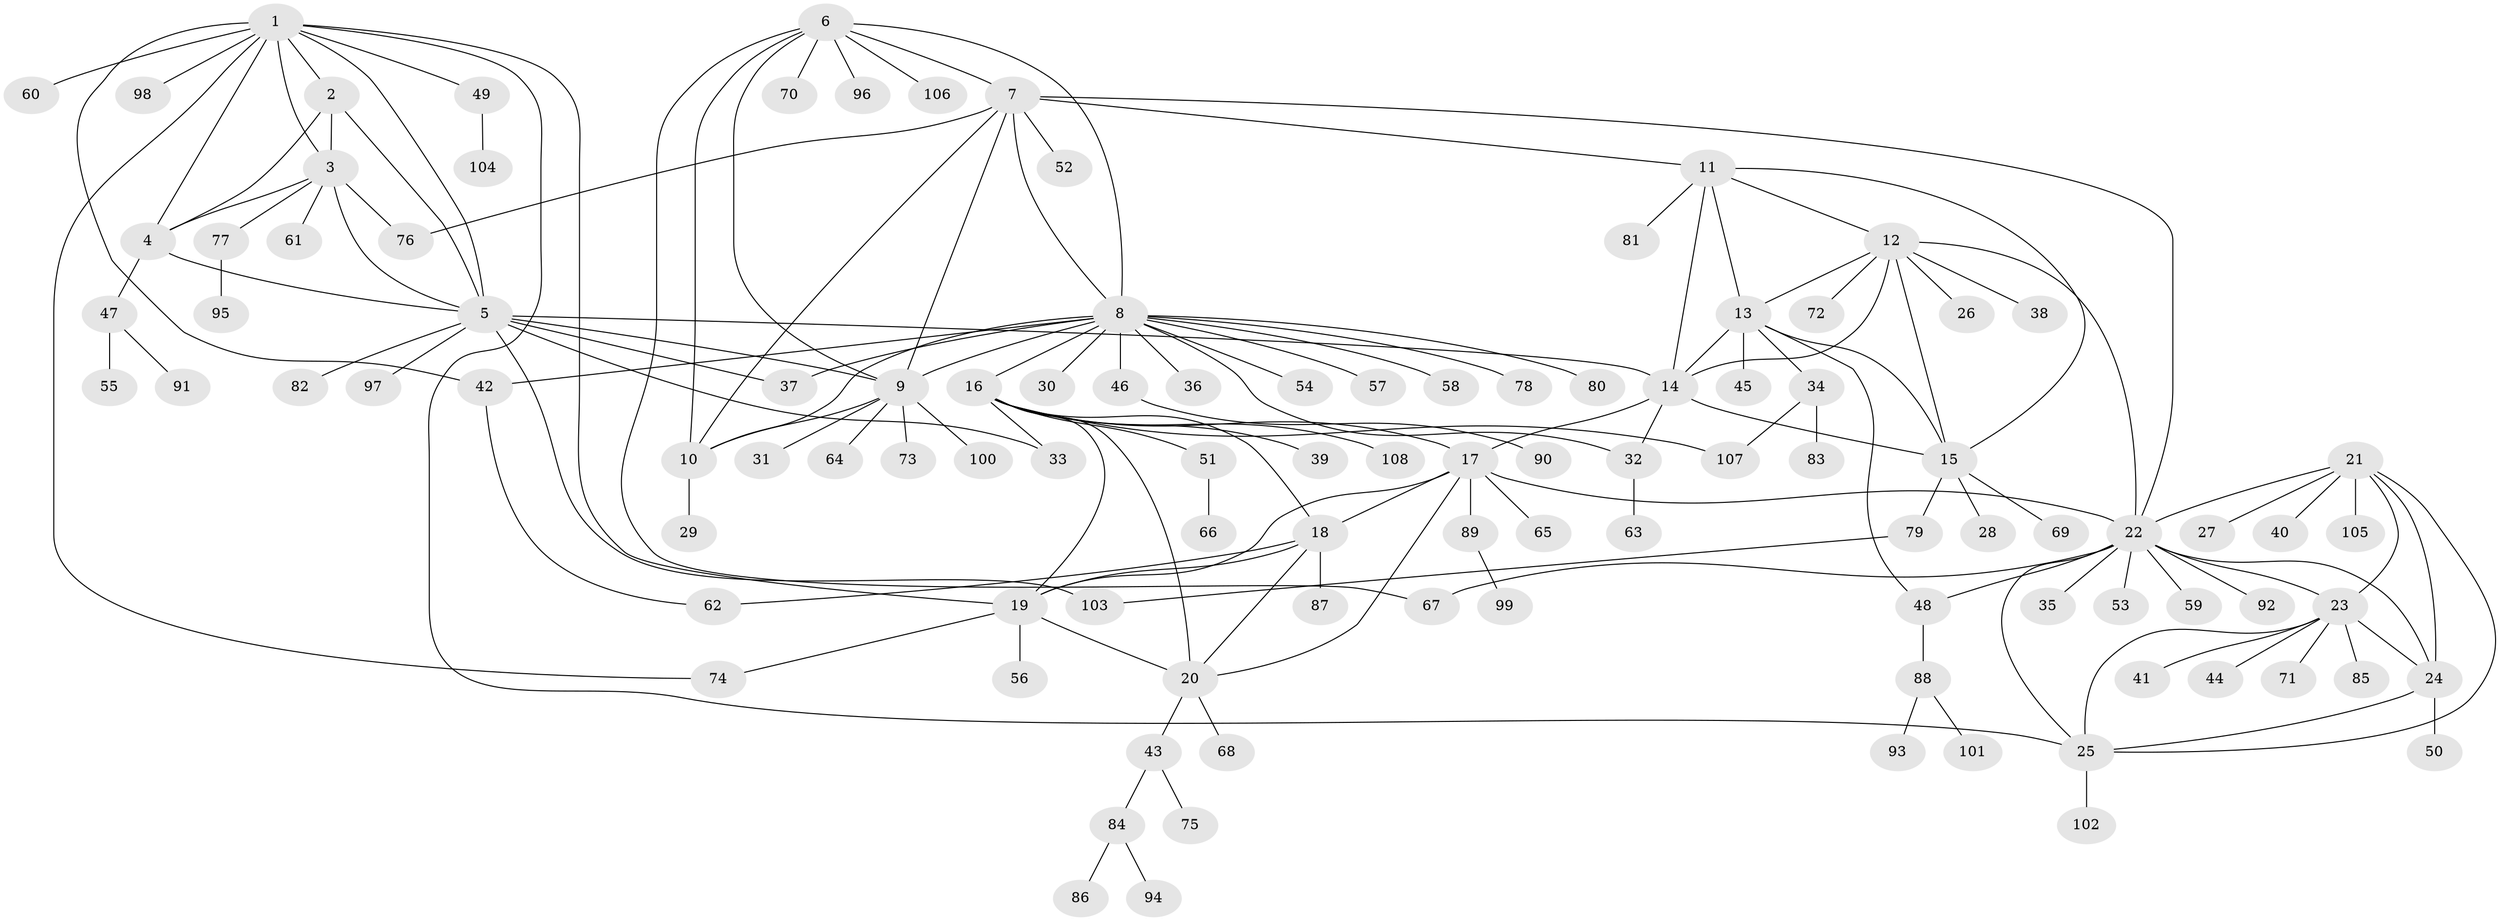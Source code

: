 // Generated by graph-tools (version 1.1) at 2025/02/03/09/25 03:02:52]
// undirected, 108 vertices, 154 edges
graph export_dot {
graph [start="1"]
  node [color=gray90,style=filled];
  1;
  2;
  3;
  4;
  5;
  6;
  7;
  8;
  9;
  10;
  11;
  12;
  13;
  14;
  15;
  16;
  17;
  18;
  19;
  20;
  21;
  22;
  23;
  24;
  25;
  26;
  27;
  28;
  29;
  30;
  31;
  32;
  33;
  34;
  35;
  36;
  37;
  38;
  39;
  40;
  41;
  42;
  43;
  44;
  45;
  46;
  47;
  48;
  49;
  50;
  51;
  52;
  53;
  54;
  55;
  56;
  57;
  58;
  59;
  60;
  61;
  62;
  63;
  64;
  65;
  66;
  67;
  68;
  69;
  70;
  71;
  72;
  73;
  74;
  75;
  76;
  77;
  78;
  79;
  80;
  81;
  82;
  83;
  84;
  85;
  86;
  87;
  88;
  89;
  90;
  91;
  92;
  93;
  94;
  95;
  96;
  97;
  98;
  99;
  100;
  101;
  102;
  103;
  104;
  105;
  106;
  107;
  108;
  1 -- 2;
  1 -- 3;
  1 -- 4;
  1 -- 5;
  1 -- 19;
  1 -- 25;
  1 -- 42;
  1 -- 49;
  1 -- 60;
  1 -- 74;
  1 -- 98;
  2 -- 3;
  2 -- 4;
  2 -- 5;
  3 -- 4;
  3 -- 5;
  3 -- 61;
  3 -- 76;
  3 -- 77;
  4 -- 5;
  4 -- 47;
  5 -- 9;
  5 -- 14;
  5 -- 33;
  5 -- 37;
  5 -- 82;
  5 -- 97;
  5 -- 103;
  6 -- 7;
  6 -- 8;
  6 -- 9;
  6 -- 10;
  6 -- 67;
  6 -- 70;
  6 -- 96;
  6 -- 106;
  7 -- 8;
  7 -- 9;
  7 -- 10;
  7 -- 11;
  7 -- 22;
  7 -- 52;
  7 -- 76;
  8 -- 9;
  8 -- 10;
  8 -- 16;
  8 -- 30;
  8 -- 32;
  8 -- 36;
  8 -- 37;
  8 -- 42;
  8 -- 46;
  8 -- 54;
  8 -- 57;
  8 -- 58;
  8 -- 78;
  8 -- 80;
  9 -- 10;
  9 -- 31;
  9 -- 64;
  9 -- 73;
  9 -- 100;
  10 -- 29;
  11 -- 12;
  11 -- 13;
  11 -- 14;
  11 -- 15;
  11 -- 81;
  12 -- 13;
  12 -- 14;
  12 -- 15;
  12 -- 22;
  12 -- 26;
  12 -- 38;
  12 -- 72;
  13 -- 14;
  13 -- 15;
  13 -- 34;
  13 -- 45;
  13 -- 48;
  14 -- 15;
  14 -- 17;
  14 -- 32;
  15 -- 28;
  15 -- 69;
  15 -- 79;
  16 -- 17;
  16 -- 18;
  16 -- 19;
  16 -- 20;
  16 -- 33;
  16 -- 39;
  16 -- 51;
  16 -- 107;
  16 -- 108;
  17 -- 18;
  17 -- 19;
  17 -- 20;
  17 -- 22;
  17 -- 65;
  17 -- 89;
  18 -- 19;
  18 -- 20;
  18 -- 62;
  18 -- 87;
  19 -- 20;
  19 -- 56;
  19 -- 74;
  20 -- 43;
  20 -- 68;
  21 -- 22;
  21 -- 23;
  21 -- 24;
  21 -- 25;
  21 -- 27;
  21 -- 40;
  21 -- 105;
  22 -- 23;
  22 -- 24;
  22 -- 25;
  22 -- 35;
  22 -- 48;
  22 -- 53;
  22 -- 59;
  22 -- 67;
  22 -- 92;
  23 -- 24;
  23 -- 25;
  23 -- 41;
  23 -- 44;
  23 -- 71;
  23 -- 85;
  24 -- 25;
  24 -- 50;
  25 -- 102;
  32 -- 63;
  34 -- 83;
  34 -- 107;
  42 -- 62;
  43 -- 75;
  43 -- 84;
  46 -- 90;
  47 -- 55;
  47 -- 91;
  48 -- 88;
  49 -- 104;
  51 -- 66;
  77 -- 95;
  79 -- 103;
  84 -- 86;
  84 -- 94;
  88 -- 93;
  88 -- 101;
  89 -- 99;
}
